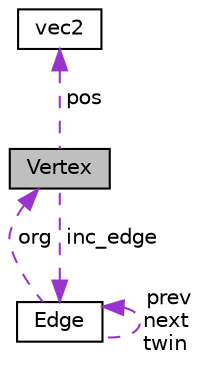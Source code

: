digraph "Vertex"
{
 // LATEX_PDF_SIZE
  edge [fontname="Helvetica",fontsize="10",labelfontname="Helvetica",labelfontsize="10"];
  node [fontname="Helvetica",fontsize="10",shape=record];
  Node1 [label="Vertex",height=0.2,width=0.4,color="black", fillcolor="grey75", style="filled", fontcolor="black",tooltip="an object of theis class will be a vertex of the polygon containing coordinates and the incident edge"];
  Node2 -> Node1 [dir="back",color="darkorchid3",fontsize="10",style="dashed",label=" pos" ,fontname="Helvetica"];
  Node2 [label="vec2",height=0.2,width=0.4,color="black", fillcolor="white", style="filled",URL="$classvec2.html",tooltip="Vec2 stores the coordinates of a point as a pair."];
  Node3 -> Node1 [dir="back",color="darkorchid3",fontsize="10",style="dashed",label=" inc_edge" ,fontname="Helvetica"];
  Node3 [label="Edge",height=0.2,width=0.4,color="black", fillcolor="white", style="filled",URL="$classEdge.html",tooltip="Implements the Edge type with its origin vertex ,twin edge ,next edge and previous edge."];
  Node1 -> Node3 [dir="back",color="darkorchid3",fontsize="10",style="dashed",label=" org" ,fontname="Helvetica"];
  Node3 -> Node3 [dir="back",color="darkorchid3",fontsize="10",style="dashed",label=" prev\nnext\ntwin" ,fontname="Helvetica"];
}
